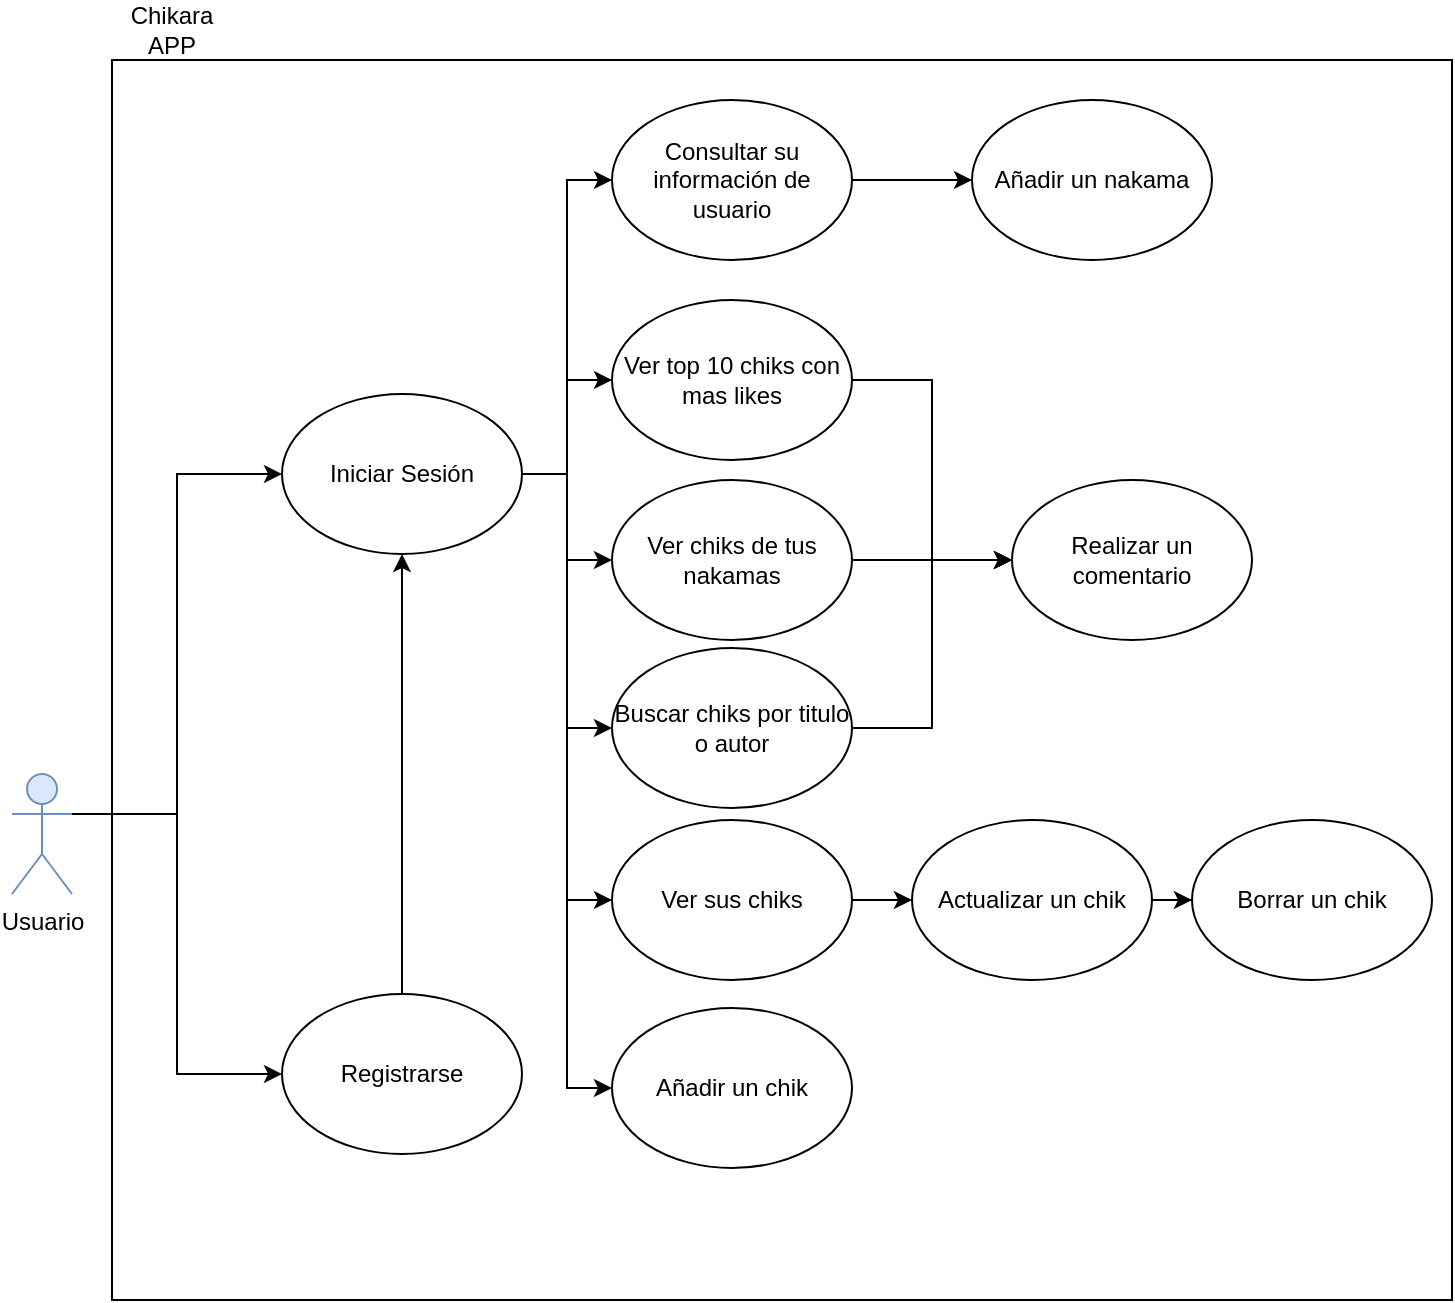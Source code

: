 <mxfile version="20.2.8" type="device"><diagram id="QrtSENLZxfezIdVqanwM" name="Página-1"><mxGraphModel dx="1422" dy="865" grid="1" gridSize="10" guides="1" tooltips="1" connect="1" arrows="1" fold="1" page="1" pageScale="1" pageWidth="1169" pageHeight="827" math="0" shadow="0"><root><mxCell id="0"/><mxCell id="1" parent="0"/><mxCell id="3faV5zJIkiigmo79KXl_-33" value="" style="rounded=0;whiteSpace=wrap;html=1;" vertex="1" parent="1"><mxGeometry x="220" y="80" width="670" height="620" as="geometry"/></mxCell><mxCell id="3faV5zJIkiigmo79KXl_-7" style="edgeStyle=orthogonalEdgeStyle;rounded=0;orthogonalLoop=1;jettySize=auto;html=1;exitX=1;exitY=0.333;exitDx=0;exitDy=0;exitPerimeter=0;entryX=0;entryY=0.5;entryDx=0;entryDy=0;endArrow=classic;endFill=1;" edge="1" parent="1" source="3faV5zJIkiigmo79KXl_-1" target="3faV5zJIkiigmo79KXl_-5"><mxGeometry relative="1" as="geometry"/></mxCell><mxCell id="3faV5zJIkiigmo79KXl_-8" style="edgeStyle=orthogonalEdgeStyle;rounded=0;orthogonalLoop=1;jettySize=auto;html=1;exitX=1;exitY=0.333;exitDx=0;exitDy=0;exitPerimeter=0;entryX=0;entryY=0.5;entryDx=0;entryDy=0;endArrow=classic;endFill=1;" edge="1" parent="1" source="3faV5zJIkiigmo79KXl_-1" target="3faV5zJIkiigmo79KXl_-6"><mxGeometry relative="1" as="geometry"/></mxCell><mxCell id="3faV5zJIkiigmo79KXl_-1" value="Usuario" style="shape=umlActor;verticalLabelPosition=bottom;verticalAlign=top;html=1;outlineConnect=0;fillColor=#dae8fc;strokeColor=#6c8ebf;" vertex="1" parent="1"><mxGeometry x="170" y="437" width="30" height="60" as="geometry"/></mxCell><mxCell id="3faV5zJIkiigmo79KXl_-20" style="edgeStyle=orthogonalEdgeStyle;rounded=0;orthogonalLoop=1;jettySize=auto;html=1;exitX=1;exitY=0.5;exitDx=0;exitDy=0;entryX=0;entryY=0.5;entryDx=0;entryDy=0;endArrow=classic;endFill=1;" edge="1" parent="1" source="3faV5zJIkiigmo79KXl_-5" target="3faV5zJIkiigmo79KXl_-11"><mxGeometry relative="1" as="geometry"/></mxCell><mxCell id="3faV5zJIkiigmo79KXl_-21" style="edgeStyle=orthogonalEdgeStyle;rounded=0;orthogonalLoop=1;jettySize=auto;html=1;exitX=1;exitY=0.5;exitDx=0;exitDy=0;entryX=0;entryY=0.5;entryDx=0;entryDy=0;endArrow=classic;endFill=1;" edge="1" parent="1" source="3faV5zJIkiigmo79KXl_-5" target="3faV5zJIkiigmo79KXl_-12"><mxGeometry relative="1" as="geometry"/></mxCell><mxCell id="3faV5zJIkiigmo79KXl_-22" style="edgeStyle=orthogonalEdgeStyle;rounded=0;orthogonalLoop=1;jettySize=auto;html=1;exitX=1;exitY=0.5;exitDx=0;exitDy=0;entryX=0;entryY=0.5;entryDx=0;entryDy=0;endArrow=classic;endFill=1;" edge="1" parent="1" source="3faV5zJIkiigmo79KXl_-5" target="3faV5zJIkiigmo79KXl_-18"><mxGeometry relative="1" as="geometry"/></mxCell><mxCell id="3faV5zJIkiigmo79KXl_-23" style="edgeStyle=orthogonalEdgeStyle;rounded=0;orthogonalLoop=1;jettySize=auto;html=1;exitX=1;exitY=0.5;exitDx=0;exitDy=0;entryX=0;entryY=0.5;entryDx=0;entryDy=0;endArrow=classic;endFill=1;" edge="1" parent="1" source="3faV5zJIkiigmo79KXl_-5" target="3faV5zJIkiigmo79KXl_-19"><mxGeometry relative="1" as="geometry"/></mxCell><mxCell id="3faV5zJIkiigmo79KXl_-24" style="edgeStyle=orthogonalEdgeStyle;rounded=0;orthogonalLoop=1;jettySize=auto;html=1;exitX=1;exitY=0.5;exitDx=0;exitDy=0;entryX=0;entryY=0.5;entryDx=0;entryDy=0;endArrow=classic;endFill=1;" edge="1" parent="1" source="3faV5zJIkiigmo79KXl_-5" target="3faV5zJIkiigmo79KXl_-13"><mxGeometry relative="1" as="geometry"/></mxCell><mxCell id="3faV5zJIkiigmo79KXl_-25" style="edgeStyle=orthogonalEdgeStyle;rounded=0;orthogonalLoop=1;jettySize=auto;html=1;exitX=1;exitY=0.5;exitDx=0;exitDy=0;entryX=0;entryY=0.5;entryDx=0;entryDy=0;endArrow=classic;endFill=1;" edge="1" parent="1" source="3faV5zJIkiigmo79KXl_-5" target="3faV5zJIkiigmo79KXl_-14"><mxGeometry relative="1" as="geometry"/></mxCell><mxCell id="3faV5zJIkiigmo79KXl_-5" value="Iniciar Sesión" style="ellipse;whiteSpace=wrap;html=1;" vertex="1" parent="1"><mxGeometry x="305" y="247" width="120" height="80" as="geometry"/></mxCell><mxCell id="3faV5zJIkiigmo79KXl_-10" style="edgeStyle=orthogonalEdgeStyle;rounded=0;orthogonalLoop=1;jettySize=auto;html=1;exitX=0.5;exitY=0;exitDx=0;exitDy=0;entryX=0.5;entryY=1;entryDx=0;entryDy=0;endArrow=classic;endFill=1;" edge="1" parent="1" source="3faV5zJIkiigmo79KXl_-6" target="3faV5zJIkiigmo79KXl_-5"><mxGeometry relative="1" as="geometry"/></mxCell><mxCell id="3faV5zJIkiigmo79KXl_-6" value="Registrarse" style="ellipse;whiteSpace=wrap;html=1;" vertex="1" parent="1"><mxGeometry x="305" y="547" width="120" height="80" as="geometry"/></mxCell><mxCell id="3faV5zJIkiigmo79KXl_-32" style="edgeStyle=orthogonalEdgeStyle;rounded=0;orthogonalLoop=1;jettySize=auto;html=1;exitX=1;exitY=0.5;exitDx=0;exitDy=0;entryX=0;entryY=0.5;entryDx=0;entryDy=0;endArrow=classic;endFill=1;" edge="1" parent="1" source="3faV5zJIkiigmo79KXl_-11" target="3faV5zJIkiigmo79KXl_-31"><mxGeometry relative="1" as="geometry"/></mxCell><mxCell id="3faV5zJIkiigmo79KXl_-11" value="Consultar su información de usuario" style="ellipse;whiteSpace=wrap;html=1;" vertex="1" parent="1"><mxGeometry x="470" y="100" width="120" height="80" as="geometry"/></mxCell><mxCell id="3faV5zJIkiigmo79KXl_-28" style="edgeStyle=orthogonalEdgeStyle;rounded=0;orthogonalLoop=1;jettySize=auto;html=1;exitX=1;exitY=0.5;exitDx=0;exitDy=0;entryX=0;entryY=0.5;entryDx=0;entryDy=0;endArrow=classic;endFill=1;" edge="1" parent="1" source="3faV5zJIkiigmo79KXl_-12" target="3faV5zJIkiigmo79KXl_-15"><mxGeometry relative="1" as="geometry"/></mxCell><mxCell id="3faV5zJIkiigmo79KXl_-12" value="Ver top 10 chiks con mas likes" style="ellipse;whiteSpace=wrap;html=1;" vertex="1" parent="1"><mxGeometry x="470" y="200" width="120" height="80" as="geometry"/></mxCell><mxCell id="3faV5zJIkiigmo79KXl_-26" style="edgeStyle=orthogonalEdgeStyle;rounded=0;orthogonalLoop=1;jettySize=auto;html=1;exitX=1;exitY=0.5;exitDx=0;exitDy=0;entryX=0;entryY=0.5;entryDx=0;entryDy=0;endArrow=classic;endFill=1;" edge="1" parent="1" source="3faV5zJIkiigmo79KXl_-13" target="3faV5zJIkiigmo79KXl_-16"><mxGeometry relative="1" as="geometry"/></mxCell><mxCell id="3faV5zJIkiigmo79KXl_-13" value="Ver sus chiks" style="ellipse;whiteSpace=wrap;html=1;" vertex="1" parent="1"><mxGeometry x="470" y="460" width="120" height="80" as="geometry"/></mxCell><mxCell id="3faV5zJIkiigmo79KXl_-14" value="Añadir un chik" style="ellipse;whiteSpace=wrap;html=1;" vertex="1" parent="1"><mxGeometry x="470" y="554" width="120" height="80" as="geometry"/></mxCell><mxCell id="3faV5zJIkiigmo79KXl_-15" value="Realizar un comentario" style="ellipse;whiteSpace=wrap;html=1;" vertex="1" parent="1"><mxGeometry x="670" y="290" width="120" height="80" as="geometry"/></mxCell><mxCell id="3faV5zJIkiigmo79KXl_-27" style="edgeStyle=orthogonalEdgeStyle;rounded=0;orthogonalLoop=1;jettySize=auto;html=1;exitX=1;exitY=0.5;exitDx=0;exitDy=0;endArrow=classic;endFill=1;" edge="1" parent="1" source="3faV5zJIkiigmo79KXl_-16" target="3faV5zJIkiigmo79KXl_-17"><mxGeometry relative="1" as="geometry"/></mxCell><mxCell id="3faV5zJIkiigmo79KXl_-16" value="Actualizar un chik" style="ellipse;whiteSpace=wrap;html=1;" vertex="1" parent="1"><mxGeometry x="620" y="460" width="120" height="80" as="geometry"/></mxCell><mxCell id="3faV5zJIkiigmo79KXl_-17" value="Borrar un chik" style="ellipse;whiteSpace=wrap;html=1;" vertex="1" parent="1"><mxGeometry x="760" y="460" width="120" height="80" as="geometry"/></mxCell><mxCell id="3faV5zJIkiigmo79KXl_-29" style="edgeStyle=orthogonalEdgeStyle;rounded=0;orthogonalLoop=1;jettySize=auto;html=1;exitX=1;exitY=0.5;exitDx=0;exitDy=0;endArrow=classic;endFill=1;" edge="1" parent="1" source="3faV5zJIkiigmo79KXl_-18"><mxGeometry relative="1" as="geometry"><mxPoint x="670" y="330" as="targetPoint"/></mxGeometry></mxCell><mxCell id="3faV5zJIkiigmo79KXl_-18" value="Ver chiks de tus nakamas" style="ellipse;whiteSpace=wrap;html=1;" vertex="1" parent="1"><mxGeometry x="470" y="290" width="120" height="80" as="geometry"/></mxCell><mxCell id="3faV5zJIkiigmo79KXl_-30" style="edgeStyle=orthogonalEdgeStyle;rounded=0;orthogonalLoop=1;jettySize=auto;html=1;exitX=1;exitY=0.5;exitDx=0;exitDy=0;entryX=0;entryY=0.5;entryDx=0;entryDy=0;endArrow=classic;endFill=1;" edge="1" parent="1" source="3faV5zJIkiigmo79KXl_-19" target="3faV5zJIkiigmo79KXl_-15"><mxGeometry relative="1" as="geometry"/></mxCell><mxCell id="3faV5zJIkiigmo79KXl_-19" value="Buscar chiks por titulo o autor" style="ellipse;whiteSpace=wrap;html=1;" vertex="1" parent="1"><mxGeometry x="470" y="374" width="120" height="80" as="geometry"/></mxCell><mxCell id="3faV5zJIkiigmo79KXl_-31" value="Añadir un nakama" style="ellipse;whiteSpace=wrap;html=1;" vertex="1" parent="1"><mxGeometry x="650" y="100" width="120" height="80" as="geometry"/></mxCell><mxCell id="3faV5zJIkiigmo79KXl_-34" value="Chikara APP" style="text;html=1;strokeColor=none;fillColor=none;align=center;verticalAlign=middle;whiteSpace=wrap;rounded=0;" vertex="1" parent="1"><mxGeometry x="220" y="50" width="60" height="30" as="geometry"/></mxCell></root></mxGraphModel></diagram></mxfile>